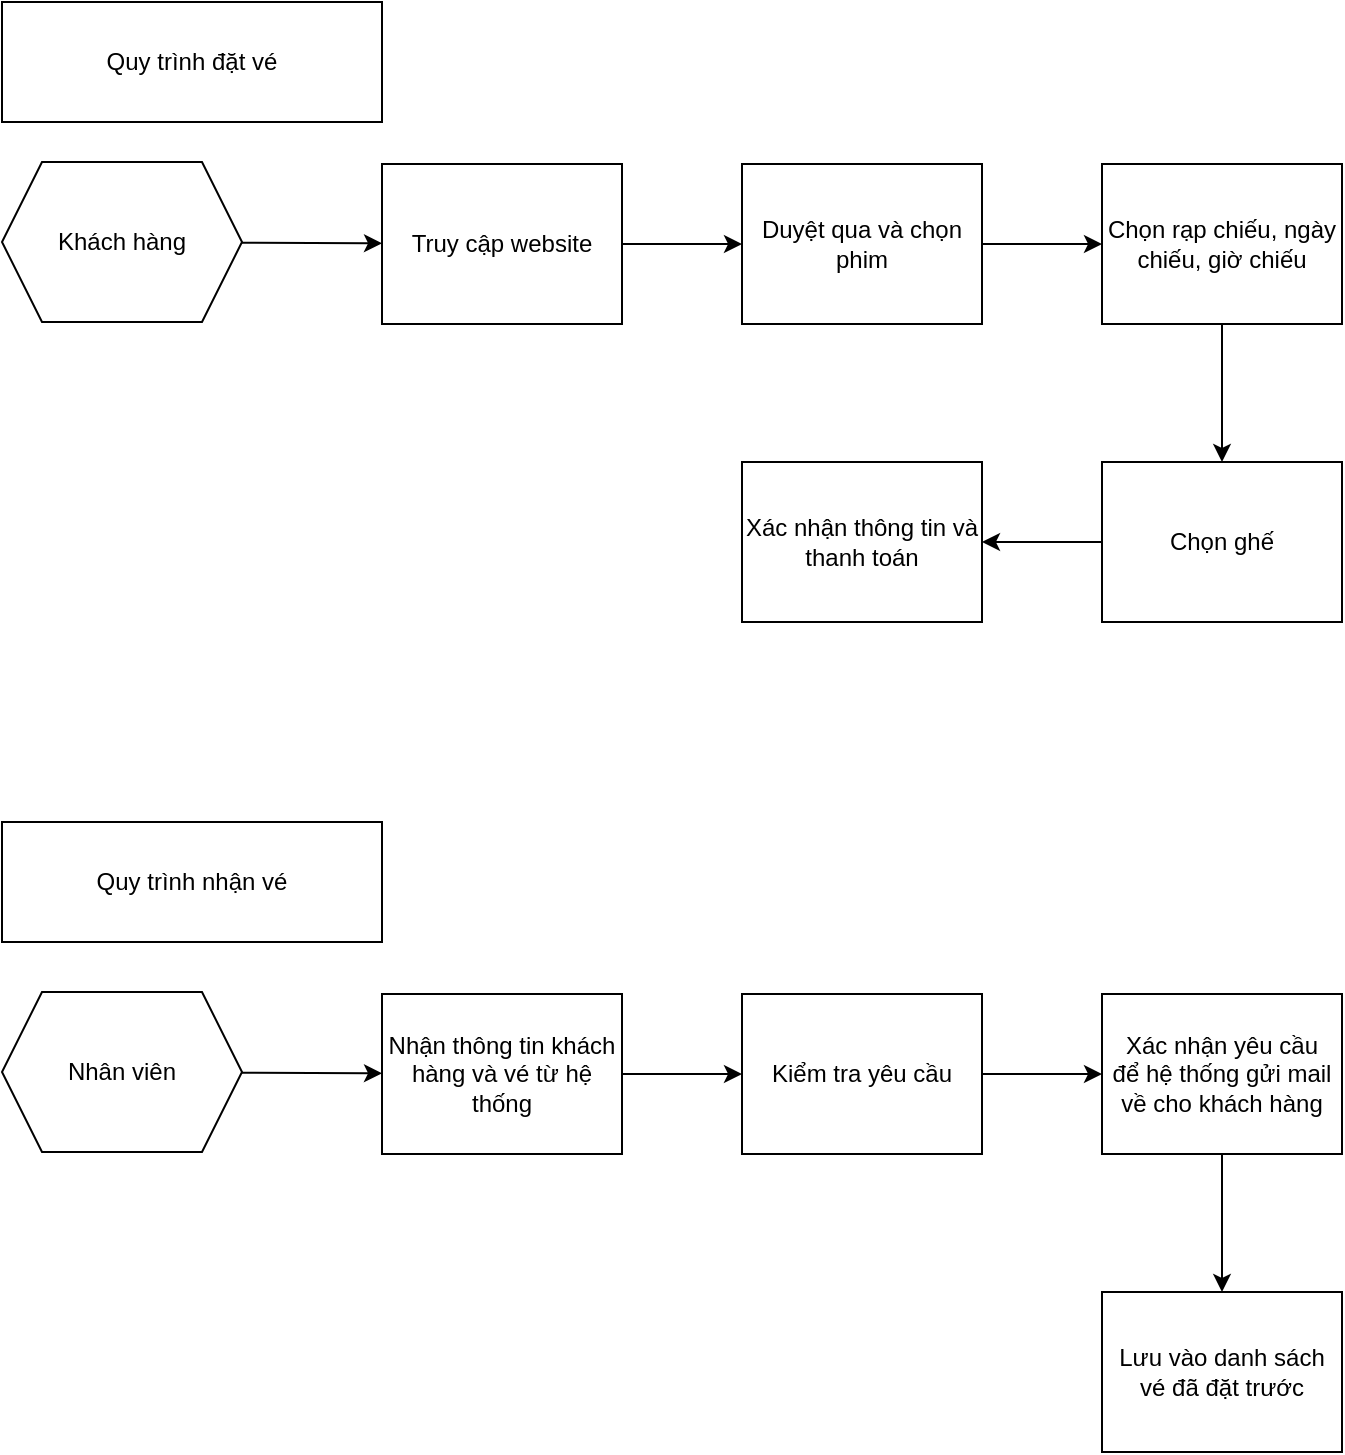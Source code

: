 <mxfile version="24.7.17">
  <diagram name="Trang-1" id="nz_Sbfwsfs0bYYeBjaF2">
    <mxGraphModel dx="2261" dy="738" grid="1" gridSize="10" guides="1" tooltips="1" connect="1" arrows="1" fold="1" page="1" pageScale="1" pageWidth="827" pageHeight="1169" math="0" shadow="0">
      <root>
        <mxCell id="0" />
        <mxCell id="1" parent="0" />
        <mxCell id="FrL-qWg0Bq8Ft-8Tm1kL-1" value="Khách hàng" style="shape=hexagon;perimeter=hexagonPerimeter2;whiteSpace=wrap;html=1;fixedSize=1;" vertex="1" parent="1">
          <mxGeometry x="-190" y="170" width="120" height="80" as="geometry" />
        </mxCell>
        <mxCell id="FrL-qWg0Bq8Ft-8Tm1kL-2" value="Truy cập website" style="rounded=0;whiteSpace=wrap;html=1;" vertex="1" parent="1">
          <mxGeometry y="171" width="120" height="80" as="geometry" />
        </mxCell>
        <mxCell id="FrL-qWg0Bq8Ft-8Tm1kL-3" value="Duyệt qua và chọn phim" style="rounded=0;whiteSpace=wrap;html=1;" vertex="1" parent="1">
          <mxGeometry x="180" y="171" width="120" height="80" as="geometry" />
        </mxCell>
        <mxCell id="FrL-qWg0Bq8Ft-8Tm1kL-4" value="Chọn rạp chiếu, ngày chiếu, giờ chiếu" style="rounded=0;whiteSpace=wrap;html=1;" vertex="1" parent="1">
          <mxGeometry x="360" y="171" width="120" height="80" as="geometry" />
        </mxCell>
        <mxCell id="FrL-qWg0Bq8Ft-8Tm1kL-5" value="Chọn ghế" style="rounded=0;whiteSpace=wrap;html=1;" vertex="1" parent="1">
          <mxGeometry x="360" y="320" width="120" height="80" as="geometry" />
        </mxCell>
        <mxCell id="FrL-qWg0Bq8Ft-8Tm1kL-6" value="Xác nhận thông tin và thanh toán" style="rounded=0;whiteSpace=wrap;html=1;" vertex="1" parent="1">
          <mxGeometry x="180" y="320" width="120" height="80" as="geometry" />
        </mxCell>
        <mxCell id="FrL-qWg0Bq8Ft-8Tm1kL-7" value="" style="endArrow=classic;html=1;rounded=0;" edge="1" parent="1" source="FrL-qWg0Bq8Ft-8Tm1kL-1" target="FrL-qWg0Bq8Ft-8Tm1kL-2">
          <mxGeometry width="50" height="50" relative="1" as="geometry">
            <mxPoint x="-80" y="330" as="sourcePoint" />
            <mxPoint x="-30" y="280" as="targetPoint" />
          </mxGeometry>
        </mxCell>
        <mxCell id="FrL-qWg0Bq8Ft-8Tm1kL-8" value="" style="endArrow=classic;html=1;rounded=0;" edge="1" parent="1" source="FrL-qWg0Bq8Ft-8Tm1kL-2" target="FrL-qWg0Bq8Ft-8Tm1kL-3">
          <mxGeometry width="50" height="50" relative="1" as="geometry">
            <mxPoint x="120.16" y="210.19" as="sourcePoint" />
            <mxPoint x="190.16" y="211.19" as="targetPoint" />
          </mxGeometry>
        </mxCell>
        <mxCell id="FrL-qWg0Bq8Ft-8Tm1kL-9" value="" style="endArrow=classic;html=1;rounded=0;" edge="1" parent="1" source="FrL-qWg0Bq8Ft-8Tm1kL-3" target="FrL-qWg0Bq8Ft-8Tm1kL-4">
          <mxGeometry width="50" height="50" relative="1" as="geometry">
            <mxPoint x="310" y="340" as="sourcePoint" />
            <mxPoint x="370" y="340" as="targetPoint" />
          </mxGeometry>
        </mxCell>
        <mxCell id="FrL-qWg0Bq8Ft-8Tm1kL-10" value="" style="endArrow=classic;html=1;rounded=0;" edge="1" parent="1" source="FrL-qWg0Bq8Ft-8Tm1kL-4" target="FrL-qWg0Bq8Ft-8Tm1kL-5">
          <mxGeometry width="50" height="50" relative="1" as="geometry">
            <mxPoint x="470" y="340" as="sourcePoint" />
            <mxPoint x="530" y="340" as="targetPoint" />
          </mxGeometry>
        </mxCell>
        <mxCell id="FrL-qWg0Bq8Ft-8Tm1kL-11" value="" style="endArrow=classic;html=1;rounded=0;" edge="1" parent="1" source="FrL-qWg0Bq8Ft-8Tm1kL-5" target="FrL-qWg0Bq8Ft-8Tm1kL-6">
          <mxGeometry width="50" height="50" relative="1" as="geometry">
            <mxPoint x="640" y="330" as="sourcePoint" />
            <mxPoint x="700" y="330" as="targetPoint" />
          </mxGeometry>
        </mxCell>
        <mxCell id="FrL-qWg0Bq8Ft-8Tm1kL-12" value="Nhân viên" style="shape=hexagon;perimeter=hexagonPerimeter2;whiteSpace=wrap;html=1;fixedSize=1;" vertex="1" parent="1">
          <mxGeometry x="-190" y="585" width="120" height="80" as="geometry" />
        </mxCell>
        <mxCell id="FrL-qWg0Bq8Ft-8Tm1kL-13" value="Nhận thông tin khách hàng và vé từ hệ thống" style="rounded=0;whiteSpace=wrap;html=1;" vertex="1" parent="1">
          <mxGeometry y="586" width="120" height="80" as="geometry" />
        </mxCell>
        <mxCell id="FrL-qWg0Bq8Ft-8Tm1kL-14" value="Kiểm tra yêu cầu" style="rounded=0;whiteSpace=wrap;html=1;" vertex="1" parent="1">
          <mxGeometry x="180" y="586" width="120" height="80" as="geometry" />
        </mxCell>
        <mxCell id="FrL-qWg0Bq8Ft-8Tm1kL-15" value="Xác nhận yêu cầu&lt;div&gt;để hệ thống gửi mail về cho khách hàng&lt;/div&gt;" style="rounded=0;whiteSpace=wrap;html=1;" vertex="1" parent="1">
          <mxGeometry x="360" y="586" width="120" height="80" as="geometry" />
        </mxCell>
        <mxCell id="FrL-qWg0Bq8Ft-8Tm1kL-16" value="Lưu vào danh sách vé đã đặt trước" style="rounded=0;whiteSpace=wrap;html=1;" vertex="1" parent="1">
          <mxGeometry x="360" y="735" width="120" height="80" as="geometry" />
        </mxCell>
        <mxCell id="FrL-qWg0Bq8Ft-8Tm1kL-18" value="" style="endArrow=classic;html=1;rounded=0;" edge="1" source="FrL-qWg0Bq8Ft-8Tm1kL-12" target="FrL-qWg0Bq8Ft-8Tm1kL-13" parent="1">
          <mxGeometry width="50" height="50" relative="1" as="geometry">
            <mxPoint x="-80" y="745" as="sourcePoint" />
            <mxPoint x="-30" y="695" as="targetPoint" />
          </mxGeometry>
        </mxCell>
        <mxCell id="FrL-qWg0Bq8Ft-8Tm1kL-19" value="" style="endArrow=classic;html=1;rounded=0;" edge="1" source="FrL-qWg0Bq8Ft-8Tm1kL-13" target="FrL-qWg0Bq8Ft-8Tm1kL-14" parent="1">
          <mxGeometry width="50" height="50" relative="1" as="geometry">
            <mxPoint x="120.16" y="625.19" as="sourcePoint" />
            <mxPoint x="190.16" y="626.19" as="targetPoint" />
          </mxGeometry>
        </mxCell>
        <mxCell id="FrL-qWg0Bq8Ft-8Tm1kL-20" value="" style="endArrow=classic;html=1;rounded=0;" edge="1" source="FrL-qWg0Bq8Ft-8Tm1kL-14" target="FrL-qWg0Bq8Ft-8Tm1kL-15" parent="1">
          <mxGeometry width="50" height="50" relative="1" as="geometry">
            <mxPoint x="310" y="755" as="sourcePoint" />
            <mxPoint x="370" y="755" as="targetPoint" />
          </mxGeometry>
        </mxCell>
        <mxCell id="FrL-qWg0Bq8Ft-8Tm1kL-21" value="" style="endArrow=classic;html=1;rounded=0;" edge="1" source="FrL-qWg0Bq8Ft-8Tm1kL-15" target="FrL-qWg0Bq8Ft-8Tm1kL-16" parent="1">
          <mxGeometry width="50" height="50" relative="1" as="geometry">
            <mxPoint x="470" y="755" as="sourcePoint" />
            <mxPoint x="530" y="755" as="targetPoint" />
          </mxGeometry>
        </mxCell>
        <mxCell id="FrL-qWg0Bq8Ft-8Tm1kL-23" value="Quy trình đặt vé" style="rounded=0;whiteSpace=wrap;html=1;" vertex="1" parent="1">
          <mxGeometry x="-190" y="90" width="190" height="60" as="geometry" />
        </mxCell>
        <mxCell id="FrL-qWg0Bq8Ft-8Tm1kL-24" value="Quy trình nhận vé" style="rounded=0;whiteSpace=wrap;html=1;" vertex="1" parent="1">
          <mxGeometry x="-190" y="500" width="190" height="60" as="geometry" />
        </mxCell>
      </root>
    </mxGraphModel>
  </diagram>
</mxfile>

